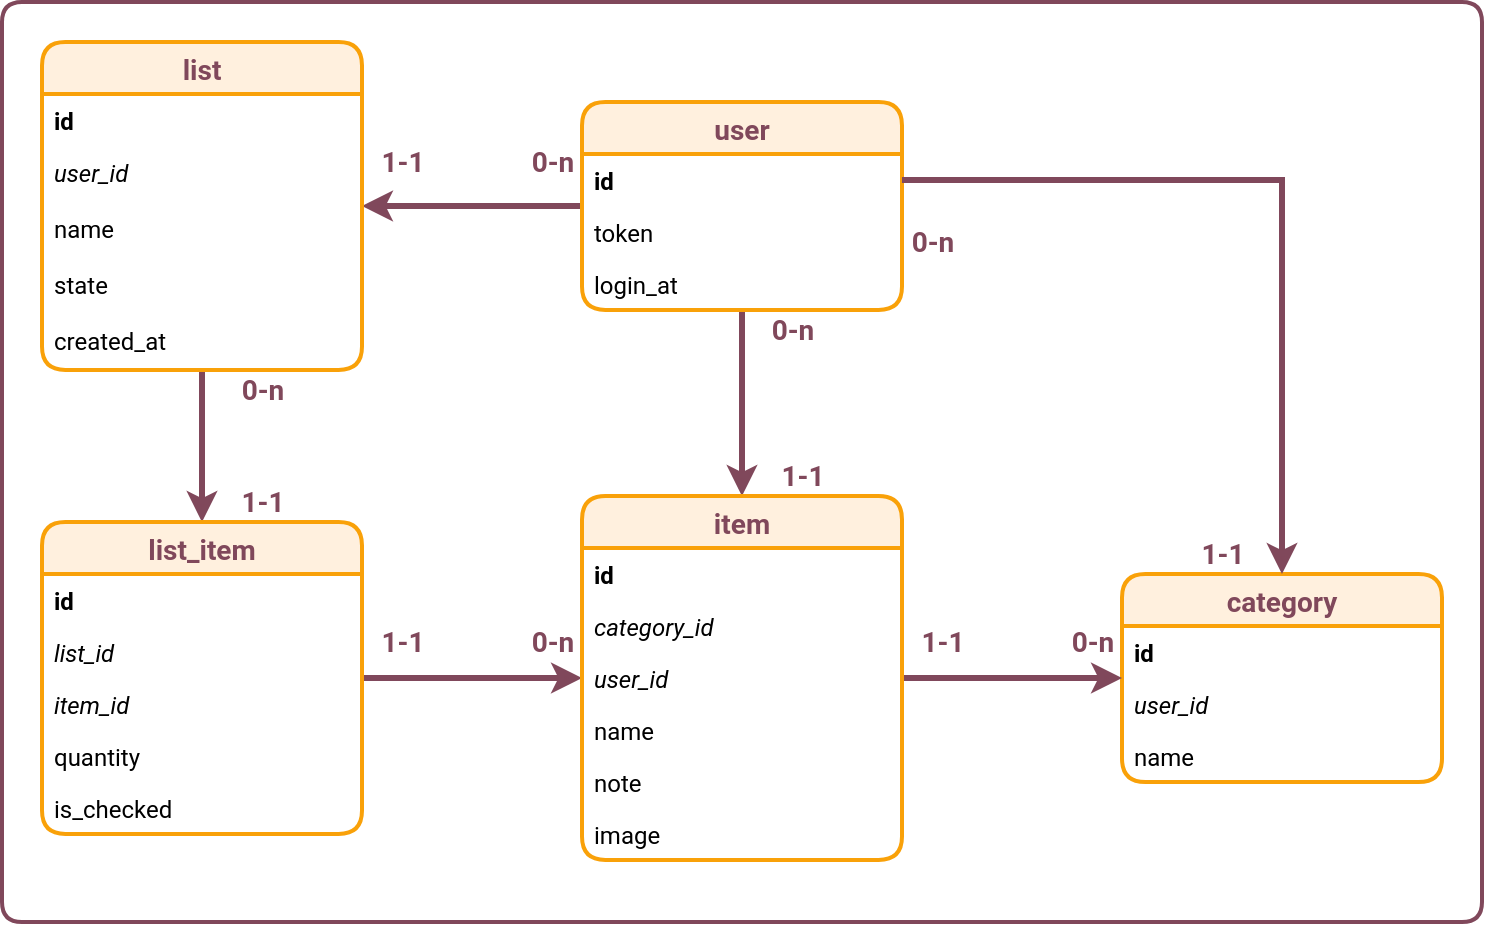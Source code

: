 <mxfile version="14.3.2" type="device"><diagram id="R2lEEEUBdFMjLlhIrx00" name="Page-1"><mxGraphModel dx="1422" dy="786" grid="1" gridSize="10" guides="1" tooltips="1" connect="1" arrows="1" fold="1" page="1" pageScale="1" pageWidth="850" pageHeight="1100" math="0" shadow="0" extFonts="Permanent Marker^https://fonts.googleapis.com/css?family=Permanent+Marker"><root><mxCell id="0"/><mxCell id="1" parent="0"/><mxCell id="Me-bYY_rBS4SZZaHUPT1-60" value="" style="shape=manualInput;whiteSpace=wrap;html=1;rounded=1;labelBackgroundColor=none;strokeWidth=2;fontFamily=Roboto;fontSource=https%3A%2F%2Ffonts.googleapis.com%2Fcss%3Ffamily%3DRoboto;fontSize=14;fontColor=#80485B;size=0;strokeColor=#80485B;fillColor=#FFFFFF;" parent="1" vertex="1"><mxGeometry x="60" y="20" width="740" height="460" as="geometry"/></mxCell><mxCell id="Me-bYY_rBS4SZZaHUPT1-27" value="" style="edgeStyle=orthogonalEdgeStyle;rounded=0;orthogonalLoop=1;jettySize=auto;html=1;strokeColor=#80485B;strokeWidth=3;fontFamily=Roboto;fontSource=https%3A%2F%2Ffonts.googleapis.com%2Fcss%3Ffamily%3DRoboto;fontSize=14;fontColor=#80485B;" parent="1" source="Me-bYY_rBS4SZZaHUPT1-13" target="Me-bYY_rBS4SZZaHUPT1-24" edge="1"><mxGeometry relative="1" as="geometry"/></mxCell><mxCell id="-rkjWRd3kGyHLVfJym8H-7" style="edgeStyle=orthogonalEdgeStyle;rounded=0;orthogonalLoop=1;jettySize=auto;html=1;fontFamily=Roboto;fontSource=https%3A%2F%2Ffonts.googleapis.com%2Fcss%3Ffamily%3DRoboto;fontSize=14;fontColor=#80485B;strokeColor=#80485B;strokeWidth=3;" edge="1" parent="1" source="Me-bYY_rBS4SZZaHUPT1-13" target="Me-bYY_rBS4SZZaHUPT1-44"><mxGeometry relative="1" as="geometry"/></mxCell><mxCell id="Me-bYY_rBS4SZZaHUPT1-13" value="user" style="swimlane;fontStyle=1;childLayout=stackLayout;horizontal=1;startSize=26;horizontalStack=0;resizeParent=1;resizeParentMax=0;resizeLast=0;collapsible=1;marginBottom=0;strokeWidth=2;fontFamily=Roboto;fontSource=https%3A%2F%2Ffonts.googleapis.com%2Fcss%3Ffamily%3DRoboto;fontSize=14;fillColor=#FFF0DE;strokeColor=#F9A109;fontColor=#80485B;rounded=1;" parent="1" vertex="1"><mxGeometry x="350" y="70" width="160" height="104" as="geometry"/></mxCell><mxCell id="Me-bYY_rBS4SZZaHUPT1-14" value="id" style="text;strokeColor=none;fillColor=none;align=left;verticalAlign=top;spacingLeft=4;spacingRight=4;overflow=hidden;rotatable=0;points=[[0,0.5],[1,0.5]];portConstraint=eastwest;fontStyle=1;fontFamily=Roboto;fontSource=https%3A%2F%2Ffonts.googleapis.com%2Fcss%3Ffamily%3DRoboto;labelBackgroundColor=none;labelBorderColor=none;" parent="Me-bYY_rBS4SZZaHUPT1-13" vertex="1"><mxGeometry y="26" width="160" height="26" as="geometry"/></mxCell><mxCell id="-rkjWRd3kGyHLVfJym8H-10" value="token" style="text;strokeColor=none;fillColor=none;align=left;verticalAlign=top;spacingLeft=4;spacingRight=4;overflow=hidden;rotatable=0;points=[[0,0.5],[1,0.5]];portConstraint=eastwest;fontStyle=0;fontFamily=Roboto;fontSource=https%3A%2F%2Ffonts.googleapis.com%2Fcss%3Ffamily%3DRoboto;labelBackgroundColor=none;labelBorderColor=none;" vertex="1" parent="Me-bYY_rBS4SZZaHUPT1-13"><mxGeometry y="52" width="160" height="26" as="geometry"/></mxCell><mxCell id="Me-bYY_rBS4SZZaHUPT1-15" value="login_at" style="text;strokeColor=none;fillColor=none;align=left;verticalAlign=top;spacingLeft=4;spacingRight=4;overflow=hidden;rotatable=0;points=[[0,0.5],[1,0.5]];portConstraint=eastwest;fontFamily=Roboto;fontSource=https%3A%2F%2Ffonts.googleapis.com%2Fcss%3Ffamily%3DRoboto;" parent="Me-bYY_rBS4SZZaHUPT1-13" vertex="1"><mxGeometry y="78" width="160" height="26" as="geometry"/></mxCell><mxCell id="Me-bYY_rBS4SZZaHUPT1-33" value="" style="edgeStyle=orthogonalEdgeStyle;rounded=0;orthogonalLoop=1;jettySize=auto;html=1;strokeColor=#80485B;strokeWidth=3;fontFamily=Roboto;fontSource=https%3A%2F%2Ffonts.googleapis.com%2Fcss%3Ffamily%3DRoboto;fontSize=14;fontColor=#80485B;" parent="1" source="Me-bYY_rBS4SZZaHUPT1-24" target="Me-bYY_rBS4SZZaHUPT1-30" edge="1"><mxGeometry relative="1" as="geometry"/></mxCell><mxCell id="Me-bYY_rBS4SZZaHUPT1-24" value="list" style="swimlane;fontStyle=1;childLayout=stackLayout;horizontal=1;startSize=26;horizontalStack=0;resizeParent=1;resizeParentMax=0;resizeLast=0;collapsible=1;marginBottom=0;strokeWidth=2;fontFamily=Roboto;fontSource=https%3A%2F%2Ffonts.googleapis.com%2Fcss%3Ffamily%3DRoboto;fontSize=14;fillColor=#FFF0DE;strokeColor=#F9A109;fontColor=#80485B;rounded=1;" parent="1" vertex="1"><mxGeometry x="80" y="40" width="160" height="164" as="geometry"/></mxCell><mxCell id="Me-bYY_rBS4SZZaHUPT1-25" value="id" style="text;strokeColor=none;fillColor=none;align=left;verticalAlign=top;spacingLeft=4;spacingRight=4;overflow=hidden;rotatable=0;points=[[0,0.5],[1,0.5]];portConstraint=eastwest;fontStyle=1;fontFamily=Roboto;fontSource=https%3A%2F%2Ffonts.googleapis.com%2Fcss%3Ffamily%3DRoboto;" parent="Me-bYY_rBS4SZZaHUPT1-24" vertex="1"><mxGeometry y="26" width="160" height="26" as="geometry"/></mxCell><mxCell id="Me-bYY_rBS4SZZaHUPT1-26" value="user_id" style="text;strokeColor=none;fillColor=none;align=left;verticalAlign=top;spacingLeft=4;spacingRight=4;overflow=hidden;rotatable=0;points=[[0,0.5],[1,0.5]];portConstraint=eastwest;fontFamily=Roboto;fontSource=https%3A%2F%2Ffonts.googleapis.com%2Fcss%3Ffamily%3DRoboto;fontStyle=2" parent="Me-bYY_rBS4SZZaHUPT1-24" vertex="1"><mxGeometry y="52" width="160" height="28" as="geometry"/></mxCell><mxCell id="Me-bYY_rBS4SZZaHUPT1-49" value="name" style="text;strokeColor=none;fillColor=none;align=left;verticalAlign=top;spacingLeft=4;spacingRight=4;overflow=hidden;rotatable=0;points=[[0,0.5],[1,0.5]];portConstraint=eastwest;fontFamily=Roboto;fontSource=https%3A%2F%2Ffonts.googleapis.com%2Fcss%3Ffamily%3DRoboto;fontStyle=0" parent="Me-bYY_rBS4SZZaHUPT1-24" vertex="1"><mxGeometry y="80" width="160" height="28" as="geometry"/></mxCell><mxCell id="Me-bYY_rBS4SZZaHUPT1-50" value="state" style="text;strokeColor=none;fillColor=none;align=left;verticalAlign=top;spacingLeft=4;spacingRight=4;overflow=hidden;rotatable=0;points=[[0,0.5],[1,0.5]];portConstraint=eastwest;fontFamily=Roboto;fontSource=https%3A%2F%2Ffonts.googleapis.com%2Fcss%3Ffamily%3DRoboto;fontStyle=0" parent="Me-bYY_rBS4SZZaHUPT1-24" vertex="1"><mxGeometry y="108" width="160" height="28" as="geometry"/></mxCell><mxCell id="Me-bYY_rBS4SZZaHUPT1-51" value="created_at" style="text;strokeColor=none;fillColor=none;align=left;verticalAlign=top;spacingLeft=4;spacingRight=4;overflow=hidden;rotatable=0;points=[[0,0.5],[1,0.5]];portConstraint=eastwest;fontFamily=Roboto;fontSource=https%3A%2F%2Ffonts.googleapis.com%2Fcss%3Ffamily%3DRoboto;fontStyle=0" parent="Me-bYY_rBS4SZZaHUPT1-24" vertex="1"><mxGeometry y="136" width="160" height="28" as="geometry"/></mxCell><mxCell id="Me-bYY_rBS4SZZaHUPT1-28" value="&lt;b&gt;0-n&lt;/b&gt;" style="text;html=1;align=center;verticalAlign=middle;resizable=0;points=[];autosize=1;fontSize=14;fontFamily=Roboto;fontColor=#80485B;" parent="1" vertex="1"><mxGeometry x="510" y="130" width="30" height="20" as="geometry"/></mxCell><mxCell id="Me-bYY_rBS4SZZaHUPT1-29" value="&lt;b&gt;1-1&lt;/b&gt;" style="text;html=1;align=center;verticalAlign=middle;resizable=0;points=[];autosize=1;fontSize=14;fontFamily=Roboto;fontColor=#80485B;" parent="1" vertex="1"><mxGeometry x="510" y="330" width="40" height="20" as="geometry"/></mxCell><mxCell id="Me-bYY_rBS4SZZaHUPT1-48" value="" style="edgeStyle=orthogonalEdgeStyle;rounded=0;orthogonalLoop=1;jettySize=auto;html=1;strokeColor=#80485B;strokeWidth=3;fontFamily=Roboto;fontSource=https%3A%2F%2Ffonts.googleapis.com%2Fcss%3Ffamily%3DRoboto;fontSize=14;fontColor=#80485B;" parent="1" source="Me-bYY_rBS4SZZaHUPT1-30" target="Me-bYY_rBS4SZZaHUPT1-44" edge="1"><mxGeometry relative="1" as="geometry"/></mxCell><mxCell id="Me-bYY_rBS4SZZaHUPT1-30" value="list_item" style="swimlane;fontStyle=1;childLayout=stackLayout;horizontal=1;startSize=26;horizontalStack=0;resizeParent=1;resizeParentMax=0;resizeLast=0;collapsible=1;marginBottom=0;strokeWidth=2;fontFamily=Roboto;fontSource=https%3A%2F%2Ffonts.googleapis.com%2Fcss%3Ffamily%3DRoboto;fontSize=14;fillColor=#FFF0DE;strokeColor=#F9A109;fontColor=#80485B;rounded=1;" parent="1" vertex="1"><mxGeometry x="80" y="280" width="160" height="156" as="geometry"/></mxCell><mxCell id="Me-bYY_rBS4SZZaHUPT1-31" value="id" style="text;strokeColor=none;fillColor=none;align=left;verticalAlign=top;spacingLeft=4;spacingRight=4;overflow=hidden;rotatable=0;points=[[0,0.5],[1,0.5]];portConstraint=eastwest;fontStyle=1;fontFamily=Roboto;fontSource=https%3A%2F%2Ffonts.googleapis.com%2Fcss%3Ffamily%3DRoboto;" parent="Me-bYY_rBS4SZZaHUPT1-30" vertex="1"><mxGeometry y="26" width="160" height="26" as="geometry"/></mxCell><mxCell id="Me-bYY_rBS4SZZaHUPT1-43" value="list_id" style="text;strokeColor=none;fillColor=none;align=left;verticalAlign=top;spacingLeft=4;spacingRight=4;overflow=hidden;rotatable=0;points=[[0,0.5],[1,0.5]];portConstraint=eastwest;fontStyle=2;fontFamily=Roboto;fontSource=https%3A%2F%2Ffonts.googleapis.com%2Fcss%3Ffamily%3DRoboto;" parent="Me-bYY_rBS4SZZaHUPT1-30" vertex="1"><mxGeometry y="52" width="160" height="26" as="geometry"/></mxCell><mxCell id="Me-bYY_rBS4SZZaHUPT1-42" value="item_id" style="text;strokeColor=none;fillColor=none;align=left;verticalAlign=top;spacingLeft=4;spacingRight=4;overflow=hidden;rotatable=0;points=[[0,0.5],[1,0.5]];portConstraint=eastwest;fontStyle=2;fontFamily=Roboto;fontSource=https%3A%2F%2Ffonts.googleapis.com%2Fcss%3Ffamily%3DRoboto;" parent="Me-bYY_rBS4SZZaHUPT1-30" vertex="1"><mxGeometry y="78" width="160" height="26" as="geometry"/></mxCell><mxCell id="Me-bYY_rBS4SZZaHUPT1-52" value="quantity" style="text;strokeColor=none;fillColor=none;align=left;verticalAlign=top;spacingLeft=4;spacingRight=4;overflow=hidden;rotatable=0;points=[[0,0.5],[1,0.5]];portConstraint=eastwest;fontStyle=0;fontFamily=Roboto;fontSource=https%3A%2F%2Ffonts.googleapis.com%2Fcss%3Ffamily%3DRoboto;" parent="Me-bYY_rBS4SZZaHUPT1-30" vertex="1"><mxGeometry y="104" width="160" height="26" as="geometry"/></mxCell><mxCell id="Me-bYY_rBS4SZZaHUPT1-53" value="is_checked" style="text;strokeColor=none;fillColor=none;align=left;verticalAlign=top;spacingLeft=4;spacingRight=4;overflow=hidden;rotatable=0;points=[[0,0.5],[1,0.5]];portConstraint=eastwest;fontStyle=0;fontFamily=Roboto;fontSource=https%3A%2F%2Ffonts.googleapis.com%2Fcss%3Ffamily%3DRoboto;" parent="Me-bYY_rBS4SZZaHUPT1-30" vertex="1"><mxGeometry y="130" width="160" height="26" as="geometry"/></mxCell><mxCell id="Me-bYY_rBS4SZZaHUPT1-34" value="category" style="swimlane;fontStyle=1;childLayout=stackLayout;horizontal=1;startSize=26;horizontalStack=0;resizeParent=1;resizeParentMax=0;resizeLast=0;collapsible=1;marginBottom=0;strokeWidth=2;fontFamily=Roboto;fontSource=https%3A%2F%2Ffonts.googleapis.com%2Fcss%3Ffamily%3DRoboto;fontSize=14;fillColor=#FFF0DE;strokeColor=#F9A109;fontColor=#80485B;rounded=1;" parent="1" vertex="1"><mxGeometry x="620" y="306" width="160" height="104" as="geometry"/></mxCell><mxCell id="Me-bYY_rBS4SZZaHUPT1-35" value="id" style="text;strokeColor=none;fillColor=none;align=left;verticalAlign=top;spacingLeft=4;spacingRight=4;overflow=hidden;rotatable=0;points=[[0,0.5],[1,0.5]];portConstraint=eastwest;fontStyle=1;fontFamily=Roboto;fontSource=https%3A%2F%2Ffonts.googleapis.com%2Fcss%3Ffamily%3DRoboto;" parent="Me-bYY_rBS4SZZaHUPT1-34" vertex="1"><mxGeometry y="26" width="160" height="26" as="geometry"/></mxCell><mxCell id="Me-bYY_rBS4SZZaHUPT1-36" value="user_id" style="text;strokeColor=none;fillColor=none;align=left;verticalAlign=top;spacingLeft=4;spacingRight=4;overflow=hidden;rotatable=0;points=[[0,0.5],[1,0.5]];portConstraint=eastwest;fontFamily=Roboto;fontSource=https%3A%2F%2Ffonts.googleapis.com%2Fcss%3Ffamily%3DRoboto;fontStyle=2" parent="Me-bYY_rBS4SZZaHUPT1-34" vertex="1"><mxGeometry y="52" width="160" height="26" as="geometry"/></mxCell><mxCell id="-rkjWRd3kGyHLVfJym8H-5" value="name" style="text;strokeColor=none;fillColor=none;align=left;verticalAlign=top;spacingLeft=4;spacingRight=4;overflow=hidden;rotatable=0;points=[[0,0.5],[1,0.5]];portConstraint=eastwest;fontFamily=Roboto;fontSource=https%3A%2F%2Ffonts.googleapis.com%2Fcss%3Ffamily%3DRoboto;" vertex="1" parent="Me-bYY_rBS4SZZaHUPT1-34"><mxGeometry y="78" width="160" height="26" as="geometry"/></mxCell><mxCell id="Me-bYY_rBS4SZZaHUPT1-38" value="&lt;b&gt;0-n&lt;/b&gt;" style="text;html=1;align=center;verticalAlign=middle;resizable=0;points=[];autosize=1;fontSize=14;fontFamily=Roboto;fontColor=#80485B;" parent="1" vertex="1"><mxGeometry x="320" y="330" width="30" height="20" as="geometry"/></mxCell><mxCell id="Me-bYY_rBS4SZZaHUPT1-40" value="&lt;b&gt;1-1&lt;/b&gt;" style="text;html=1;align=center;verticalAlign=middle;resizable=0;points=[];autosize=1;fontSize=14;fontFamily=Roboto;fontColor=#80485B;" parent="1" vertex="1"><mxGeometry x="170" y="260" width="40" height="20" as="geometry"/></mxCell><mxCell id="Me-bYY_rBS4SZZaHUPT1-41" value="&lt;b&gt;0-n&lt;/b&gt;" style="text;html=1;align=center;verticalAlign=middle;resizable=0;points=[];autosize=1;fontSize=14;fontFamily=Roboto;fontColor=#80485B;" parent="1" vertex="1"><mxGeometry x="440" y="174" width="30" height="20" as="geometry"/></mxCell><mxCell id="Me-bYY_rBS4SZZaHUPT1-56" style="edgeStyle=orthogonalEdgeStyle;rounded=0;orthogonalLoop=1;jettySize=auto;html=1;strokeColor=#80485B;strokeWidth=3;fontFamily=Roboto;fontSource=https%3A%2F%2Ffonts.googleapis.com%2Fcss%3Ffamily%3DRoboto;fontSize=14;fontColor=#80485B;" parent="1" source="Me-bYY_rBS4SZZaHUPT1-44" target="Me-bYY_rBS4SZZaHUPT1-34" edge="1"><mxGeometry relative="1" as="geometry"/></mxCell><mxCell id="Me-bYY_rBS4SZZaHUPT1-44" value="item" style="swimlane;fontStyle=1;childLayout=stackLayout;horizontal=1;startSize=26;horizontalStack=0;resizeParent=1;resizeParentMax=0;resizeLast=0;collapsible=1;marginBottom=0;strokeWidth=2;fontFamily=Roboto;fontSource=https%3A%2F%2Ffonts.googleapis.com%2Fcss%3Ffamily%3DRoboto;fontSize=14;fillColor=#FFF0DE;strokeColor=#F9A109;fontColor=#80485B;rounded=1;" parent="1" vertex="1"><mxGeometry x="350" y="267" width="160" height="182" as="geometry"/></mxCell><mxCell id="Me-bYY_rBS4SZZaHUPT1-45" value="id" style="text;strokeColor=none;fillColor=none;align=left;verticalAlign=top;spacingLeft=4;spacingRight=4;overflow=hidden;rotatable=0;points=[[0,0.5],[1,0.5]];portConstraint=eastwest;fontStyle=1;fontFamily=Roboto;fontSource=https%3A%2F%2Ffonts.googleapis.com%2Fcss%3Ffamily%3DRoboto;" parent="Me-bYY_rBS4SZZaHUPT1-44" vertex="1"><mxGeometry y="26" width="160" height="26" as="geometry"/></mxCell><mxCell id="Me-bYY_rBS4SZZaHUPT1-46" value="category_id" style="text;strokeColor=none;fillColor=none;align=left;verticalAlign=top;spacingLeft=4;spacingRight=4;overflow=hidden;rotatable=0;points=[[0,0.5],[1,0.5]];portConstraint=eastwest;fontStyle=2;fontFamily=Roboto;fontSource=https%3A%2F%2Ffonts.googleapis.com%2Fcss%3Ffamily%3DRoboto;" parent="Me-bYY_rBS4SZZaHUPT1-44" vertex="1"><mxGeometry y="52" width="160" height="26" as="geometry"/></mxCell><mxCell id="-rkjWRd3kGyHLVfJym8H-1" value="user_id" style="text;strokeColor=none;fillColor=none;align=left;verticalAlign=top;spacingLeft=4;spacingRight=4;overflow=hidden;rotatable=0;points=[[0,0.5],[1,0.5]];portConstraint=eastwest;fontStyle=2;fontFamily=Roboto;fontSource=https%3A%2F%2Ffonts.googleapis.com%2Fcss%3Ffamily%3DRoboto;" vertex="1" parent="Me-bYY_rBS4SZZaHUPT1-44"><mxGeometry y="78" width="160" height="26" as="geometry"/></mxCell><mxCell id="Me-bYY_rBS4SZZaHUPT1-47" value="name" style="text;strokeColor=none;fillColor=none;align=left;verticalAlign=top;spacingLeft=4;spacingRight=4;overflow=hidden;rotatable=0;points=[[0,0.5],[1,0.5]];portConstraint=eastwest;fontStyle=0;fontFamily=Roboto;fontSource=https%3A%2F%2Ffonts.googleapis.com%2Fcss%3Ffamily%3DRoboto;" parent="Me-bYY_rBS4SZZaHUPT1-44" vertex="1"><mxGeometry y="104" width="160" height="26" as="geometry"/></mxCell><mxCell id="Me-bYY_rBS4SZZaHUPT1-54" value="note" style="text;strokeColor=none;fillColor=none;align=left;verticalAlign=top;spacingLeft=4;spacingRight=4;overflow=hidden;rotatable=0;points=[[0,0.5],[1,0.5]];portConstraint=eastwest;fontStyle=0;fontFamily=Roboto;fontSource=https%3A%2F%2Ffonts.googleapis.com%2Fcss%3Ffamily%3DRoboto;" parent="Me-bYY_rBS4SZZaHUPT1-44" vertex="1"><mxGeometry y="130" width="160" height="26" as="geometry"/></mxCell><mxCell id="Me-bYY_rBS4SZZaHUPT1-55" value="image" style="text;strokeColor=none;fillColor=none;align=left;verticalAlign=top;spacingLeft=4;spacingRight=4;overflow=hidden;rotatable=0;points=[[0,0.5],[1,0.5]];portConstraint=eastwest;fontStyle=0;fontFamily=Roboto;fontSource=https%3A%2F%2Ffonts.googleapis.com%2Fcss%3Ffamily%3DRoboto;" parent="Me-bYY_rBS4SZZaHUPT1-44" vertex="1"><mxGeometry y="156" width="160" height="26" as="geometry"/></mxCell><mxCell id="Me-bYY_rBS4SZZaHUPT1-57" value="&lt;b&gt;1-1&lt;/b&gt;" style="text;html=1;align=center;verticalAlign=middle;resizable=0;points=[];autosize=1;fontSize=14;fontFamily=Roboto;fontColor=#80485B;" parent="1" vertex="1"><mxGeometry x="650" y="286" width="40" height="20" as="geometry"/></mxCell><mxCell id="Me-bYY_rBS4SZZaHUPT1-58" value="&lt;b&gt;0-n&lt;/b&gt;" style="text;html=1;align=center;verticalAlign=middle;resizable=0;points=[];autosize=1;fontSize=14;fontFamily=Roboto;fontColor=#80485B;" parent="1" vertex="1"><mxGeometry x="590" y="330" width="30" height="20" as="geometry"/></mxCell><mxCell id="Me-bYY_rBS4SZZaHUPT1-59" value="&lt;b&gt;1-1&lt;/b&gt;" style="text;html=1;align=center;verticalAlign=middle;resizable=0;points=[];autosize=1;fontSize=14;fontFamily=Roboto;fontColor=#80485B;" parent="1" vertex="1"><mxGeometry x="240" y="90" width="40" height="20" as="geometry"/></mxCell><mxCell id="-rkjWRd3kGyHLVfJym8H-3" value="&lt;b&gt;0-n&lt;/b&gt;" style="text;html=1;align=center;verticalAlign=middle;resizable=0;points=[];autosize=1;fontSize=14;fontFamily=Roboto;fontColor=#80485B;" vertex="1" parent="1"><mxGeometry x="320" y="90" width="30" height="20" as="geometry"/></mxCell><mxCell id="-rkjWRd3kGyHLVfJym8H-4" value="&lt;b&gt;1-1&lt;/b&gt;" style="text;html=1;align=center;verticalAlign=middle;resizable=0;points=[];autosize=1;fontSize=14;fontFamily=Roboto;fontColor=#80485B;" vertex="1" parent="1"><mxGeometry x="440" y="247" width="40" height="20" as="geometry"/></mxCell><mxCell id="-rkjWRd3kGyHLVfJym8H-6" style="edgeStyle=orthogonalEdgeStyle;rounded=0;orthogonalLoop=1;jettySize=auto;html=1;fontFamily=Roboto;fontSource=https%3A%2F%2Ffonts.googleapis.com%2Fcss%3Ffamily%3DRoboto;fontSize=14;fontColor=#80485B;strokeColor=#80485B;strokeWidth=3;" edge="1" parent="1" source="Me-bYY_rBS4SZZaHUPT1-14" target="Me-bYY_rBS4SZZaHUPT1-34"><mxGeometry relative="1" as="geometry"/></mxCell><mxCell id="-rkjWRd3kGyHLVfJym8H-8" value="&lt;b&gt;1-1&lt;/b&gt;" style="text;html=1;align=center;verticalAlign=middle;resizable=0;points=[];autosize=1;fontSize=14;fontFamily=Roboto;fontColor=#80485B;" vertex="1" parent="1"><mxGeometry x="240" y="330" width="40" height="20" as="geometry"/></mxCell><mxCell id="-rkjWRd3kGyHLVfJym8H-9" value="&lt;b&gt;0-n&lt;/b&gt;" style="text;html=1;align=center;verticalAlign=middle;resizable=0;points=[];autosize=1;fontSize=14;fontFamily=Roboto;fontColor=#80485B;" vertex="1" parent="1"><mxGeometry x="175" y="204" width="30" height="20" as="geometry"/></mxCell></root></mxGraphModel></diagram></mxfile>